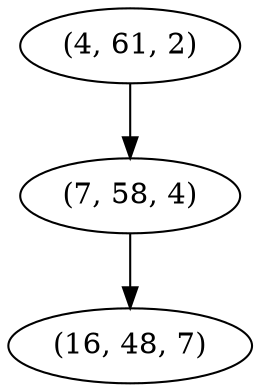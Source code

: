 digraph tree {
    "(4, 61, 2)";
    "(7, 58, 4)";
    "(16, 48, 7)";
    "(4, 61, 2)" -> "(7, 58, 4)";
    "(7, 58, 4)" -> "(16, 48, 7)";
}
